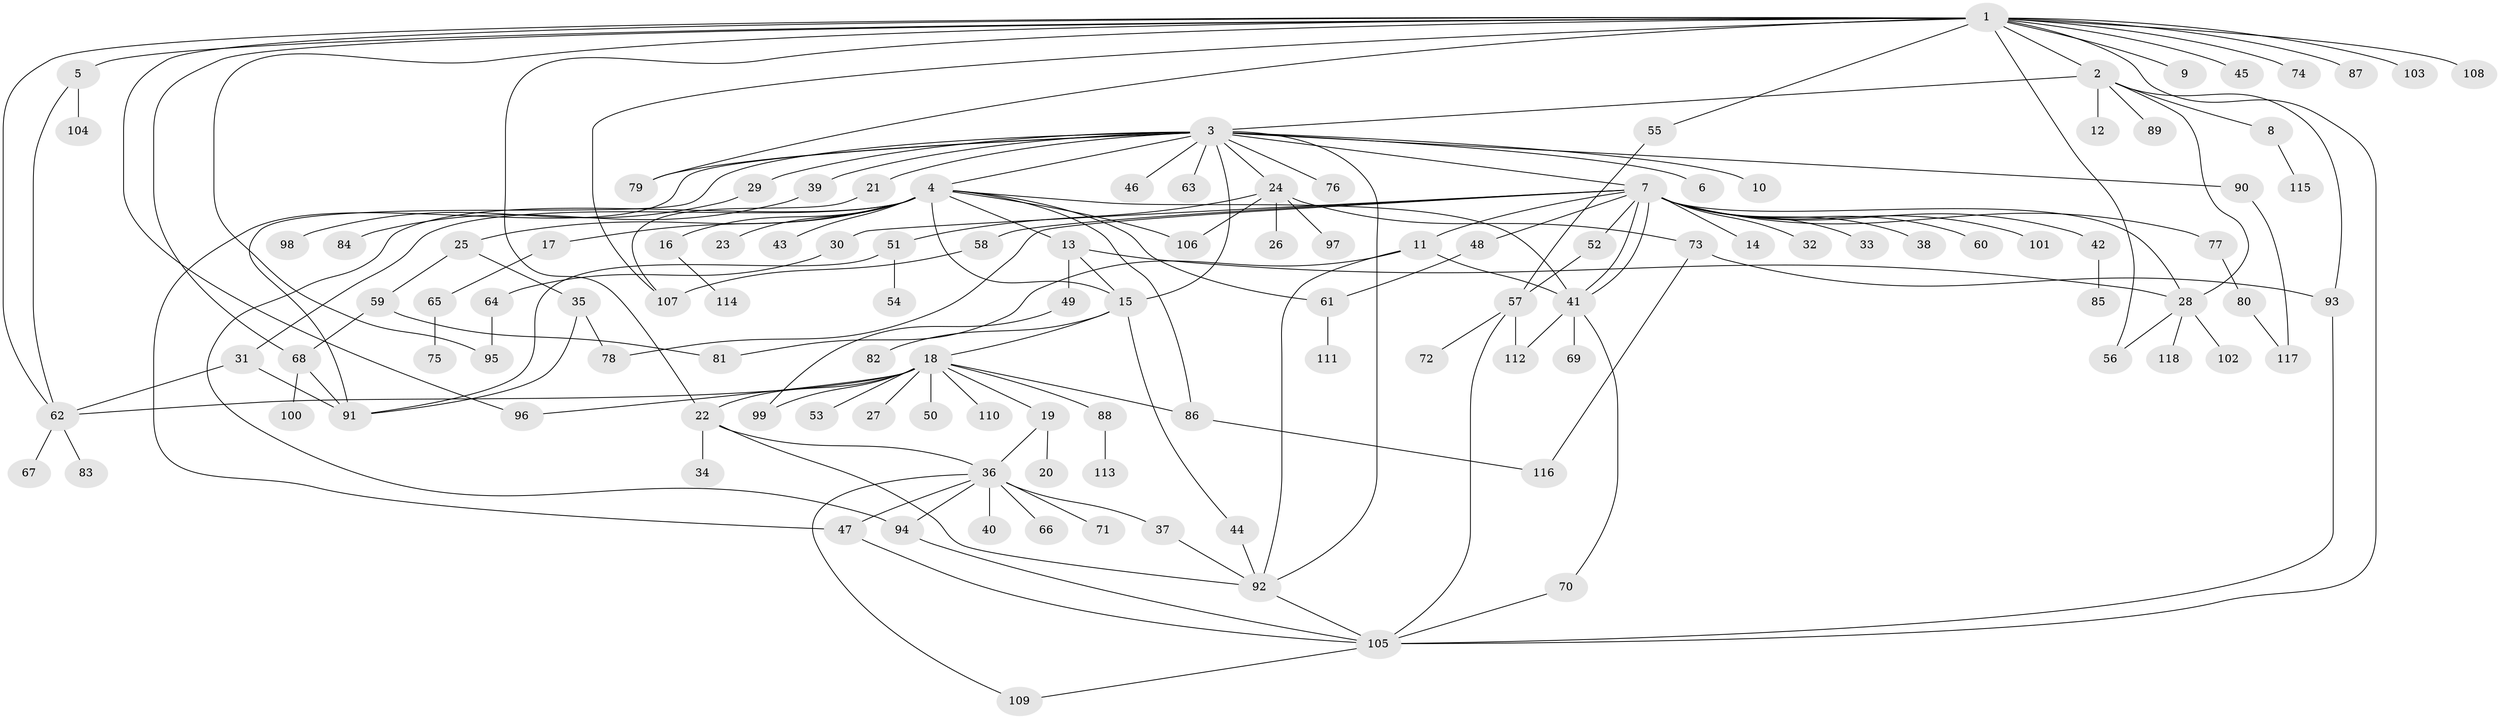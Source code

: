 // coarse degree distribution, {18: 0.011235955056179775, 6: 0.0449438202247191, 17: 0.011235955056179775, 13: 0.011235955056179775, 1: 0.48314606741573035, 22: 0.011235955056179775, 2: 0.23595505617977527, 4: 0.056179775280898875, 12: 0.02247191011235955, 5: 0.02247191011235955, 10: 0.011235955056179775, 7: 0.011235955056179775, 3: 0.06741573033707865}
// Generated by graph-tools (version 1.1) at 2025/23/03/03/25 07:23:54]
// undirected, 118 vertices, 164 edges
graph export_dot {
graph [start="1"]
  node [color=gray90,style=filled];
  1;
  2;
  3;
  4;
  5;
  6;
  7;
  8;
  9;
  10;
  11;
  12;
  13;
  14;
  15;
  16;
  17;
  18;
  19;
  20;
  21;
  22;
  23;
  24;
  25;
  26;
  27;
  28;
  29;
  30;
  31;
  32;
  33;
  34;
  35;
  36;
  37;
  38;
  39;
  40;
  41;
  42;
  43;
  44;
  45;
  46;
  47;
  48;
  49;
  50;
  51;
  52;
  53;
  54;
  55;
  56;
  57;
  58;
  59;
  60;
  61;
  62;
  63;
  64;
  65;
  66;
  67;
  68;
  69;
  70;
  71;
  72;
  73;
  74;
  75;
  76;
  77;
  78;
  79;
  80;
  81;
  82;
  83;
  84;
  85;
  86;
  87;
  88;
  89;
  90;
  91;
  92;
  93;
  94;
  95;
  96;
  97;
  98;
  99;
  100;
  101;
  102;
  103;
  104;
  105;
  106;
  107;
  108;
  109;
  110;
  111;
  112;
  113;
  114;
  115;
  116;
  117;
  118;
  1 -- 2;
  1 -- 5;
  1 -- 9;
  1 -- 22;
  1 -- 45;
  1 -- 55;
  1 -- 56;
  1 -- 62;
  1 -- 68;
  1 -- 74;
  1 -- 79;
  1 -- 87;
  1 -- 95;
  1 -- 96;
  1 -- 103;
  1 -- 105;
  1 -- 107;
  1 -- 108;
  2 -- 3;
  2 -- 8;
  2 -- 12;
  2 -- 28;
  2 -- 89;
  2 -- 93;
  3 -- 4;
  3 -- 6;
  3 -- 7;
  3 -- 10;
  3 -- 15;
  3 -- 21;
  3 -- 24;
  3 -- 29;
  3 -- 39;
  3 -- 46;
  3 -- 47;
  3 -- 63;
  3 -- 76;
  3 -- 79;
  3 -- 90;
  3 -- 91;
  3 -- 92;
  4 -- 13;
  4 -- 15;
  4 -- 16;
  4 -- 17;
  4 -- 23;
  4 -- 25;
  4 -- 31;
  4 -- 41;
  4 -- 43;
  4 -- 61;
  4 -- 86;
  4 -- 94;
  4 -- 106;
  5 -- 62;
  5 -- 104;
  7 -- 11;
  7 -- 14;
  7 -- 28;
  7 -- 30;
  7 -- 32;
  7 -- 33;
  7 -- 38;
  7 -- 41;
  7 -- 41;
  7 -- 42;
  7 -- 48;
  7 -- 52;
  7 -- 58;
  7 -- 60;
  7 -- 77;
  7 -- 78;
  7 -- 101;
  8 -- 115;
  11 -- 41;
  11 -- 81;
  11 -- 92;
  13 -- 15;
  13 -- 28;
  13 -- 49;
  15 -- 18;
  15 -- 44;
  15 -- 82;
  16 -- 114;
  17 -- 65;
  18 -- 19;
  18 -- 22;
  18 -- 27;
  18 -- 50;
  18 -- 53;
  18 -- 62;
  18 -- 86;
  18 -- 88;
  18 -- 96;
  18 -- 99;
  18 -- 110;
  19 -- 20;
  19 -- 36;
  21 -- 107;
  22 -- 34;
  22 -- 36;
  22 -- 92;
  24 -- 26;
  24 -- 51;
  24 -- 73;
  24 -- 97;
  24 -- 106;
  25 -- 35;
  25 -- 59;
  28 -- 56;
  28 -- 102;
  28 -- 118;
  29 -- 98;
  30 -- 64;
  31 -- 62;
  31 -- 91;
  35 -- 78;
  35 -- 91;
  36 -- 37;
  36 -- 40;
  36 -- 47;
  36 -- 66;
  36 -- 71;
  36 -- 94;
  36 -- 109;
  37 -- 92;
  39 -- 84;
  41 -- 69;
  41 -- 70;
  41 -- 112;
  42 -- 85;
  44 -- 92;
  47 -- 105;
  48 -- 61;
  49 -- 99;
  51 -- 54;
  51 -- 91;
  52 -- 57;
  55 -- 57;
  57 -- 72;
  57 -- 105;
  57 -- 112;
  58 -- 107;
  59 -- 68;
  59 -- 81;
  61 -- 111;
  62 -- 67;
  62 -- 83;
  64 -- 95;
  65 -- 75;
  68 -- 91;
  68 -- 100;
  70 -- 105;
  73 -- 93;
  73 -- 116;
  77 -- 80;
  80 -- 117;
  86 -- 116;
  88 -- 113;
  90 -- 117;
  92 -- 105;
  93 -- 105;
  94 -- 105;
  105 -- 109;
}
